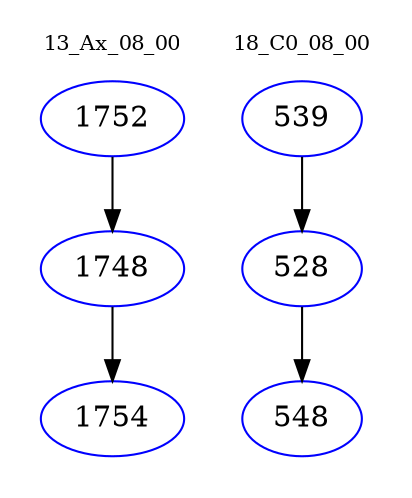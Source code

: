 digraph{
subgraph cluster_0 {
color = white
label = "13_Ax_08_00";
fontsize=10;
T0_1752 [label="1752", color="blue"]
T0_1752 -> T0_1748 [color="black"]
T0_1748 [label="1748", color="blue"]
T0_1748 -> T0_1754 [color="black"]
T0_1754 [label="1754", color="blue"]
}
subgraph cluster_1 {
color = white
label = "18_C0_08_00";
fontsize=10;
T1_539 [label="539", color="blue"]
T1_539 -> T1_528 [color="black"]
T1_528 [label="528", color="blue"]
T1_528 -> T1_548 [color="black"]
T1_548 [label="548", color="blue"]
}
}
